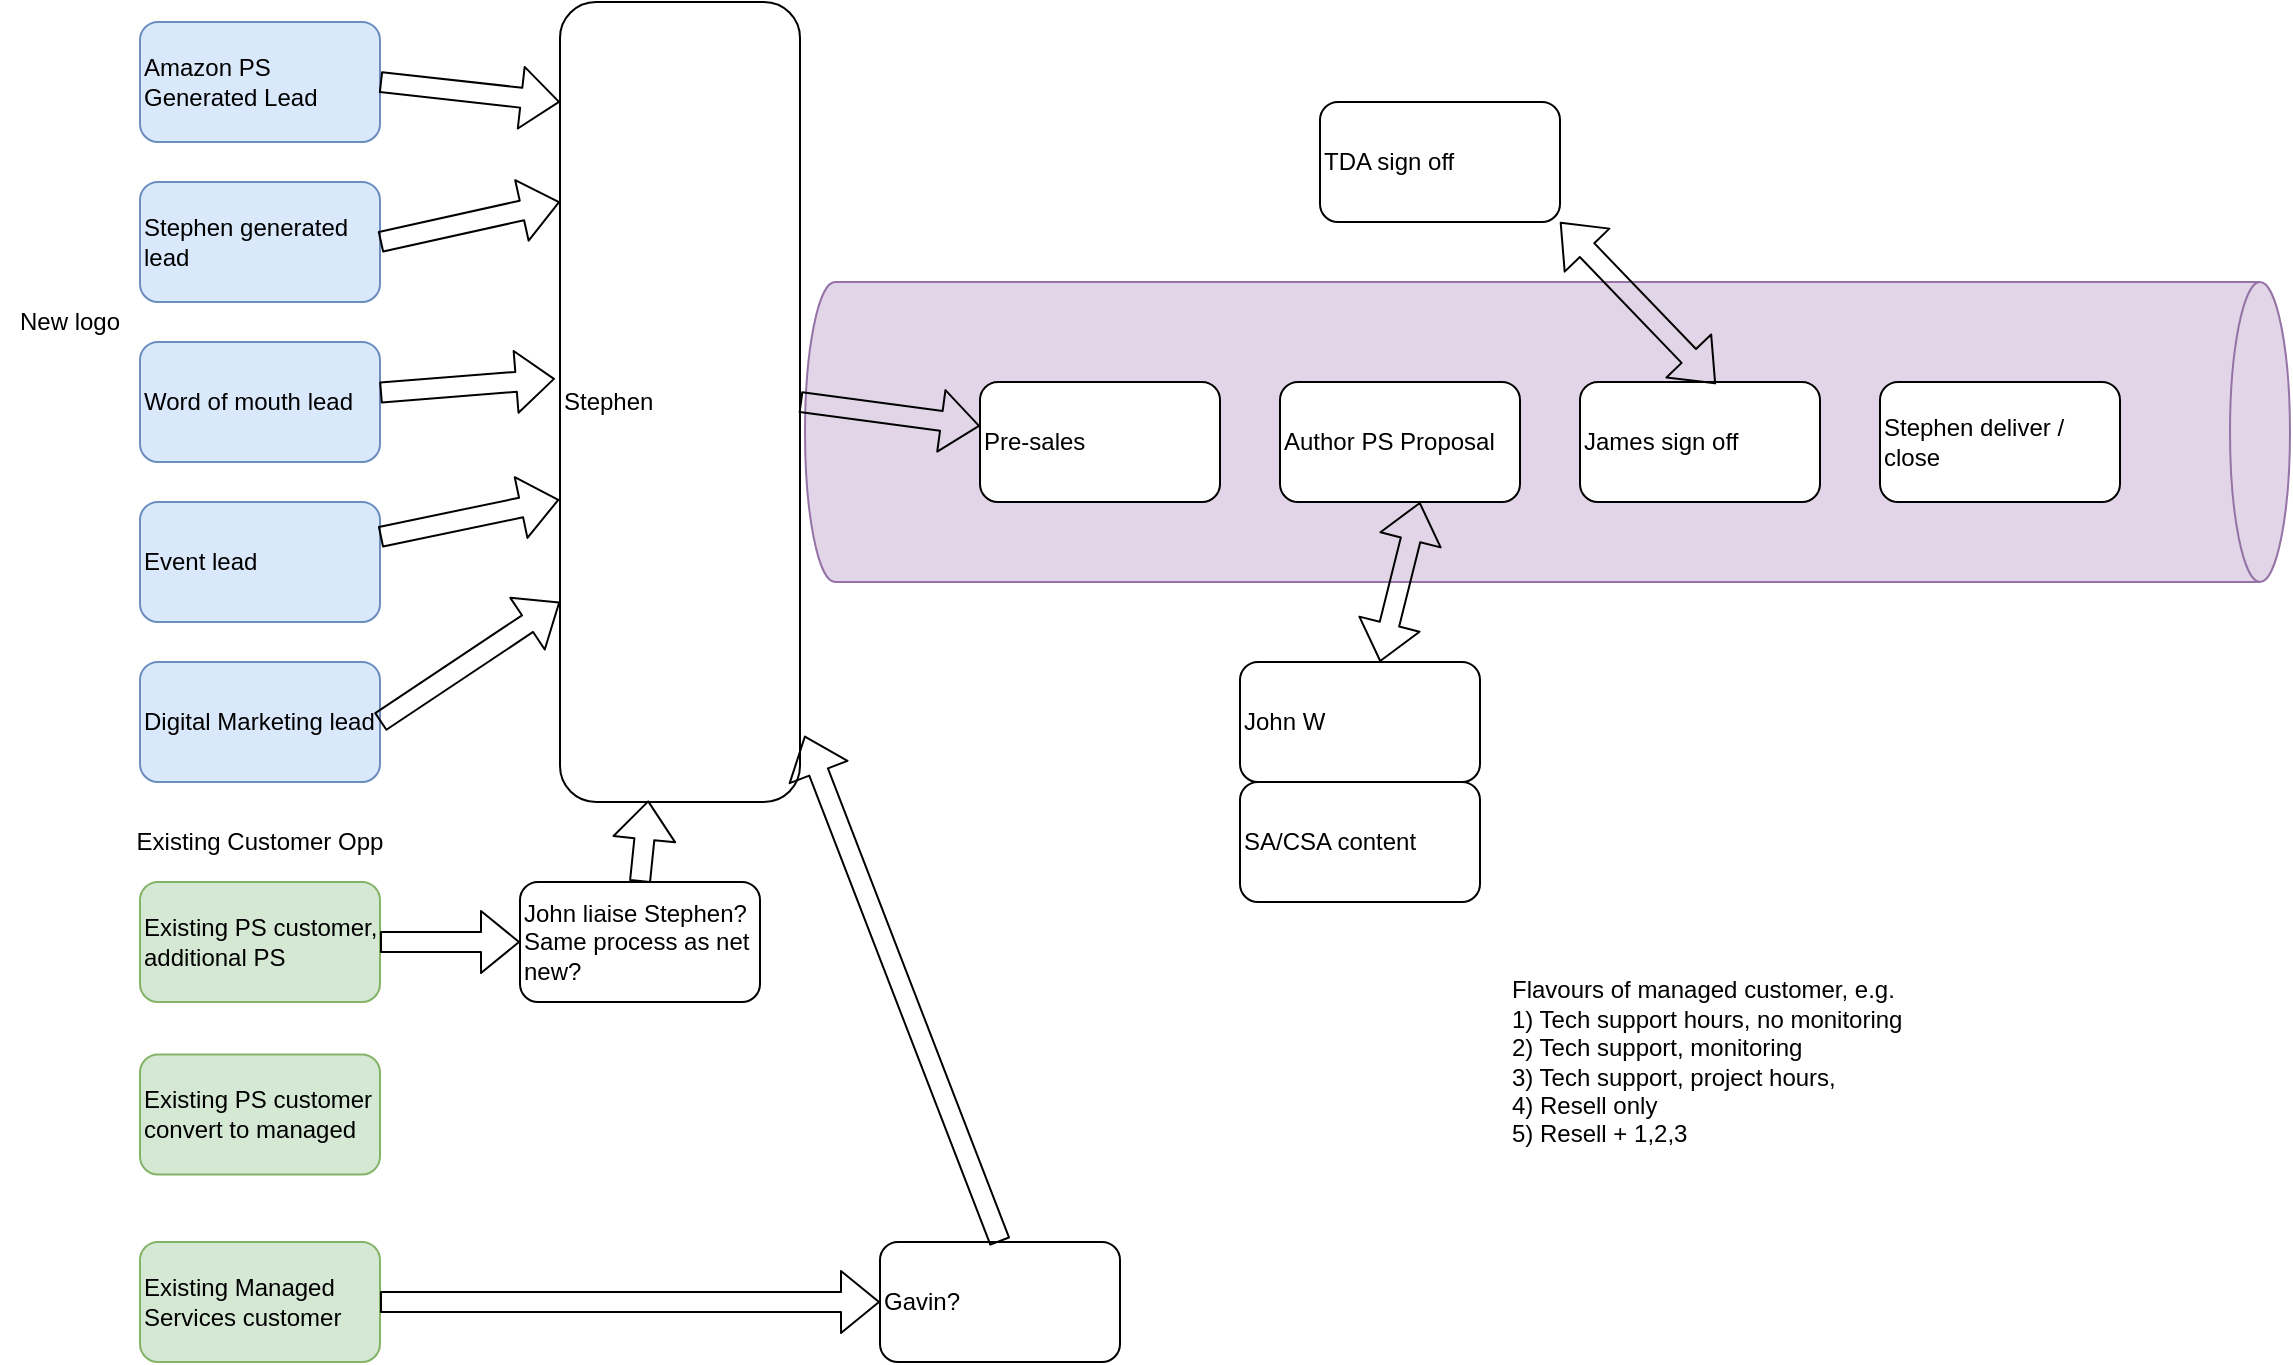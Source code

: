 <mxfile version="14.0.4" type="github" pages="2">
  <diagram id="ho1QO2U8nEk5dNVwzTMI" name="Sales Funnel">
    <mxGraphModel dx="1209" dy="675" grid="1" gridSize="10" guides="1" tooltips="1" connect="1" arrows="1" fold="1" page="1" pageScale="1" pageWidth="1169" pageHeight="827" math="0" shadow="0">
      <root>
        <mxCell id="0" />
        <mxCell id="1" parent="0" />
        <mxCell id="8zEjN8LGxmkn5kDTla0N-18" value="" style="shape=cylinder3;whiteSpace=wrap;html=1;boundedLbl=1;backgroundOutline=1;size=15;rotation=90;fillColor=#e1d5e7;strokeColor=#9673a6;" vertex="1" parent="1">
          <mxGeometry x="708.75" y="-66.25" width="150" height="742.5" as="geometry" />
        </mxCell>
        <mxCell id="KgLcx0yHhYFfOFIcbzr5-1" value="Amazon PS Generated Lead" style="rounded=1;whiteSpace=wrap;html=1;align=left;fillColor=#dae8fc;strokeColor=#6c8ebf;" vertex="1" parent="1">
          <mxGeometry x="80" y="100" width="120" height="60" as="geometry" />
        </mxCell>
        <mxCell id="KgLcx0yHhYFfOFIcbzr5-2" value="Stephen generated lead" style="rounded=1;whiteSpace=wrap;html=1;align=left;fillColor=#dae8fc;strokeColor=#6c8ebf;" vertex="1" parent="1">
          <mxGeometry x="80" y="180" width="120" height="60" as="geometry" />
        </mxCell>
        <mxCell id="KgLcx0yHhYFfOFIcbzr5-4" value="New logo&lt;br&gt;" style="text;html=1;strokeColor=none;fillColor=none;align=center;verticalAlign=middle;whiteSpace=wrap;rounded=0;" vertex="1" parent="1">
          <mxGeometry x="10" y="240" width="70" height="20" as="geometry" />
        </mxCell>
        <mxCell id="KgLcx0yHhYFfOFIcbzr5-5" value="Word of mouth lead" style="rounded=1;whiteSpace=wrap;html=1;align=left;fillColor=#dae8fc;strokeColor=#6c8ebf;" vertex="1" parent="1">
          <mxGeometry x="80" y="260" width="120" height="60" as="geometry" />
        </mxCell>
        <mxCell id="KgLcx0yHhYFfOFIcbzr5-6" value="Event lead" style="rounded=1;whiteSpace=wrap;html=1;align=left;fillColor=#dae8fc;strokeColor=#6c8ebf;" vertex="1" parent="1">
          <mxGeometry x="80" y="340" width="120" height="60" as="geometry" />
        </mxCell>
        <mxCell id="KgLcx0yHhYFfOFIcbzr5-7" value="Digital Marketing lead" style="rounded=1;whiteSpace=wrap;html=1;align=left;fillColor=#dae8fc;strokeColor=#6c8ebf;" vertex="1" parent="1">
          <mxGeometry x="80" y="420" width="120" height="60" as="geometry" />
        </mxCell>
        <mxCell id="KgLcx0yHhYFfOFIcbzr5-9" value="Stephen" style="rounded=1;whiteSpace=wrap;html=1;align=left;" vertex="1" parent="1">
          <mxGeometry x="290" y="90" width="120" height="400" as="geometry" />
        </mxCell>
        <mxCell id="KgLcx0yHhYFfOFIcbzr5-10" value="Existing Managed Services customer" style="rounded=1;whiteSpace=wrap;html=1;align=left;fillColor=#d5e8d4;strokeColor=#82b366;" vertex="1" parent="1">
          <mxGeometry x="80" y="710" width="120" height="60" as="geometry" />
        </mxCell>
        <mxCell id="KgLcx0yHhYFfOFIcbzr5-11" value="Existing Customer Opp" style="text;html=1;strokeColor=none;fillColor=none;align=center;verticalAlign=middle;whiteSpace=wrap;rounded=0;" vertex="1" parent="1">
          <mxGeometry x="60" y="500" width="160" height="20" as="geometry" />
        </mxCell>
        <mxCell id="KgLcx0yHhYFfOFIcbzr5-12" value="Existing PS customer, additional PS" style="rounded=1;whiteSpace=wrap;html=1;align=left;fillColor=#d5e8d4;strokeColor=#82b366;" vertex="1" parent="1">
          <mxGeometry x="80" y="530" width="120" height="60" as="geometry" />
        </mxCell>
        <mxCell id="KgLcx0yHhYFfOFIcbzr5-13" value="Pre-sales" style="rounded=1;whiteSpace=wrap;html=1;align=left;" vertex="1" parent="1">
          <mxGeometry x="500" y="280" width="120" height="60" as="geometry" />
        </mxCell>
        <mxCell id="KgLcx0yHhYFfOFIcbzr5-14" value="Author PS Proposal" style="rounded=1;whiteSpace=wrap;html=1;align=left;" vertex="1" parent="1">
          <mxGeometry x="650" y="280" width="120" height="60" as="geometry" />
        </mxCell>
        <mxCell id="8zEjN8LGxmkn5kDTla0N-1" value="John W" style="rounded=1;whiteSpace=wrap;html=1;align=left;" vertex="1" parent="1">
          <mxGeometry x="630" y="420" width="120" height="60" as="geometry" />
        </mxCell>
        <mxCell id="8zEjN8LGxmkn5kDTla0N-2" value="James sign off" style="rounded=1;whiteSpace=wrap;html=1;align=left;" vertex="1" parent="1">
          <mxGeometry x="800" y="280" width="120" height="60" as="geometry" />
        </mxCell>
        <mxCell id="8zEjN8LGxmkn5kDTla0N-3" value="" style="shape=flexArrow;endArrow=classic;html=1;exitX=1;exitY=0.5;exitDx=0;exitDy=0;entryX=0;entryY=0.5;entryDx=0;entryDy=0;" edge="1" parent="1" source="KgLcx0yHhYFfOFIcbzr5-10" target="8zEjN8LGxmkn5kDTla0N-9">
          <mxGeometry width="50" height="50" relative="1" as="geometry">
            <mxPoint x="620" y="510" as="sourcePoint" />
            <mxPoint x="670" y="460" as="targetPoint" />
          </mxGeometry>
        </mxCell>
        <mxCell id="8zEjN8LGxmkn5kDTla0N-4" value="" style="shape=flexArrow;endArrow=classic;html=1;exitX=1;exitY=0.5;exitDx=0;exitDy=0;" edge="1" parent="1" source="KgLcx0yHhYFfOFIcbzr5-12">
          <mxGeometry width="50" height="50" relative="1" as="geometry">
            <mxPoint x="210" y="580" as="sourcePoint" />
            <mxPoint x="270" y="560" as="targetPoint" />
          </mxGeometry>
        </mxCell>
        <mxCell id="8zEjN8LGxmkn5kDTla0N-5" value="" style="shape=flexArrow;endArrow=classic;html=1;exitX=1;exitY=0.5;exitDx=0;exitDy=0;entryX=0;entryY=0.75;entryDx=0;entryDy=0;" edge="1" parent="1" target="KgLcx0yHhYFfOFIcbzr5-9">
          <mxGeometry width="50" height="50" relative="1" as="geometry">
            <mxPoint x="200" y="450" as="sourcePoint" />
            <mxPoint x="350" y="220" as="targetPoint" />
          </mxGeometry>
        </mxCell>
        <mxCell id="8zEjN8LGxmkn5kDTla0N-6" value="Stephen deliver / close" style="rounded=1;whiteSpace=wrap;html=1;align=left;" vertex="1" parent="1">
          <mxGeometry x="950" y="280" width="120" height="60" as="geometry" />
        </mxCell>
        <mxCell id="8zEjN8LGxmkn5kDTla0N-7" value="" style="shape=flexArrow;endArrow=classic;html=1;entryX=-0.003;entryY=0.622;entryDx=0;entryDy=0;entryPerimeter=0;" edge="1" parent="1" source="KgLcx0yHhYFfOFIcbzr5-6" target="KgLcx0yHhYFfOFIcbzr5-9">
          <mxGeometry width="50" height="50" relative="1" as="geometry">
            <mxPoint x="210" y="460" as="sourcePoint" />
            <mxPoint x="300" y="350" as="targetPoint" />
          </mxGeometry>
        </mxCell>
        <mxCell id="8zEjN8LGxmkn5kDTla0N-8" value="" style="shape=flexArrow;endArrow=classic;html=1;entryX=-0.021;entryY=0.471;entryDx=0;entryDy=0;entryPerimeter=0;" edge="1" parent="1" source="KgLcx0yHhYFfOFIcbzr5-5" target="KgLcx0yHhYFfOFIcbzr5-9">
          <mxGeometry width="50" height="50" relative="1" as="geometry">
            <mxPoint x="210" y="350" as="sourcePoint" />
            <mxPoint x="290" y="290" as="targetPoint" />
          </mxGeometry>
        </mxCell>
        <mxCell id="8zEjN8LGxmkn5kDTla0N-9" value="Gavin?" style="rounded=1;whiteSpace=wrap;html=1;align=left;" vertex="1" parent="1">
          <mxGeometry x="450" y="710" width="120" height="60" as="geometry" />
        </mxCell>
        <mxCell id="8zEjN8LGxmkn5kDTla0N-10" value="" style="shape=flexArrow;endArrow=classic;html=1;exitX=0.5;exitY=0;exitDx=0;exitDy=0;entryX=0.368;entryY=0.998;entryDx=0;entryDy=0;entryPerimeter=0;" edge="1" parent="1" source="8zEjN8LGxmkn5kDTla0N-11" target="KgLcx0yHhYFfOFIcbzr5-9">
          <mxGeometry width="50" height="50" relative="1" as="geometry">
            <mxPoint x="620" y="420" as="sourcePoint" />
            <mxPoint x="670" y="370" as="targetPoint" />
          </mxGeometry>
        </mxCell>
        <mxCell id="8zEjN8LGxmkn5kDTla0N-11" value="John liaise Stephen?Same process as net new?" style="rounded=1;whiteSpace=wrap;html=1;align=left;" vertex="1" parent="1">
          <mxGeometry x="270" y="530" width="120" height="60" as="geometry" />
        </mxCell>
        <mxCell id="8zEjN8LGxmkn5kDTla0N-12" value="" style="shape=flexArrow;endArrow=classic;html=1;exitX=0.5;exitY=0;exitDx=0;exitDy=0;entryX=1.019;entryY=0.917;entryDx=0;entryDy=0;entryPerimeter=0;" edge="1" parent="1" source="8zEjN8LGxmkn5kDTla0N-9" target="KgLcx0yHhYFfOFIcbzr5-9">
          <mxGeometry width="50" height="50" relative="1" as="geometry">
            <mxPoint x="390" y="610" as="sourcePoint" />
            <mxPoint x="391.04" y="489.1" as="targetPoint" />
          </mxGeometry>
        </mxCell>
        <mxCell id="8zEjN8LGxmkn5kDTla0N-13" value="" style="shape=flexArrow;endArrow=classic;html=1;entryX=0;entryY=0.25;entryDx=0;entryDy=0;exitX=1;exitY=0.5;exitDx=0;exitDy=0;" edge="1" parent="1" source="KgLcx0yHhYFfOFIcbzr5-2" target="KgLcx0yHhYFfOFIcbzr5-9">
          <mxGeometry width="50" height="50" relative="1" as="geometry">
            <mxPoint x="210" y="290" as="sourcePoint" />
            <mxPoint x="300" y="275" as="targetPoint" />
          </mxGeometry>
        </mxCell>
        <mxCell id="8zEjN8LGxmkn5kDTla0N-14" value="TDA sign off" style="rounded=1;whiteSpace=wrap;html=1;align=left;" vertex="1" parent="1">
          <mxGeometry x="670" y="140" width="120" height="60" as="geometry" />
        </mxCell>
        <mxCell id="8zEjN8LGxmkn5kDTla0N-16" value="" style="shape=flexArrow;endArrow=classic;html=1;exitX=1;exitY=0.5;exitDx=0;exitDy=0;" edge="1" parent="1" source="KgLcx0yHhYFfOFIcbzr5-1">
          <mxGeometry width="50" height="50" relative="1" as="geometry">
            <mxPoint x="210" y="220" as="sourcePoint" />
            <mxPoint x="290" y="140" as="targetPoint" />
          </mxGeometry>
        </mxCell>
        <mxCell id="8zEjN8LGxmkn5kDTla0N-17" value="" style="shape=flexArrow;endArrow=classic;html=1;exitX=1;exitY=0.5;exitDx=0;exitDy=0;" edge="1" parent="1" source="KgLcx0yHhYFfOFIcbzr5-9" target="KgLcx0yHhYFfOFIcbzr5-13">
          <mxGeometry width="50" height="50" relative="1" as="geometry">
            <mxPoint x="210" y="295.281" as="sourcePoint" />
            <mxPoint x="297.48" y="288.4" as="targetPoint" />
          </mxGeometry>
        </mxCell>
        <mxCell id="8zEjN8LGxmkn5kDTla0N-19" value="Existing PS customer convert to managed" style="rounded=1;whiteSpace=wrap;html=1;align=left;fillColor=#d5e8d4;strokeColor=#82b366;" vertex="1" parent="1">
          <mxGeometry x="80" y="616.25" width="120" height="60" as="geometry" />
        </mxCell>
        <mxCell id="8zEjN8LGxmkn5kDTla0N-20" value="Flavours of managed customer, e.g.&lt;br&gt;1) Tech support hours, no monitoring&lt;br&gt;2) Tech support, monitoring&lt;br&gt;3) Tech support, project hours,&amp;nbsp;&lt;br&gt;4) Resell only&lt;br&gt;5) Resell + 1,2,3" style="text;html=1;strokeColor=none;fillColor=none;align=left;verticalAlign=middle;whiteSpace=wrap;rounded=0;" vertex="1" parent="1">
          <mxGeometry x="763.75" y="610" width="246.25" height="20" as="geometry" />
        </mxCell>
        <mxCell id="8zEjN8LGxmkn5kDTla0N-21" value="" style="shape=flexArrow;endArrow=classic;startArrow=classic;html=1;exitX=0.566;exitY=0.017;exitDx=0;exitDy=0;entryX=1;entryY=1;entryDx=0;entryDy=0;exitPerimeter=0;" edge="1" parent="1" source="8zEjN8LGxmkn5kDTla0N-2" target="8zEjN8LGxmkn5kDTla0N-14">
          <mxGeometry width="50" height="50" relative="1" as="geometry">
            <mxPoint x="685" y="260" as="sourcePoint" />
            <mxPoint x="735" y="210" as="targetPoint" />
          </mxGeometry>
        </mxCell>
        <mxCell id="8zEjN8LGxmkn5kDTla0N-22" value="" style="shape=flexArrow;endArrow=classic;startArrow=classic;html=1;exitX=0.75;exitY=0;exitDx=0;exitDy=0;entryX=0.75;entryY=1;entryDx=0;entryDy=0;" edge="1" parent="1">
          <mxGeometry width="50" height="50" relative="1" as="geometry">
            <mxPoint x="700" y="420" as="sourcePoint" />
            <mxPoint x="720" y="340" as="targetPoint" />
          </mxGeometry>
        </mxCell>
        <mxCell id="8zEjN8LGxmkn5kDTla0N-23" value="SA/CSA content" style="rounded=1;whiteSpace=wrap;html=1;align=left;" vertex="1" parent="1">
          <mxGeometry x="630" y="480" width="120" height="60" as="geometry" />
        </mxCell>
      </root>
    </mxGraphModel>
  </diagram>
  <diagram id="932f-S1QaRRjzjCXm46r" name="Page-2">
    <mxGraphModel dx="1209" dy="675" grid="1" gridSize="10" guides="1" tooltips="1" connect="1" arrows="1" fold="1" page="1" pageScale="1" pageWidth="1169" pageHeight="827" math="0" shadow="0">
      <root>
        <mxCell id="ET1MKJ4apy0ET9dkxIQE-0" />
        <mxCell id="ET1MKJ4apy0ET9dkxIQE-1" parent="ET1MKJ4apy0ET9dkxIQE-0" />
      </root>
    </mxGraphModel>
  </diagram>
</mxfile>
